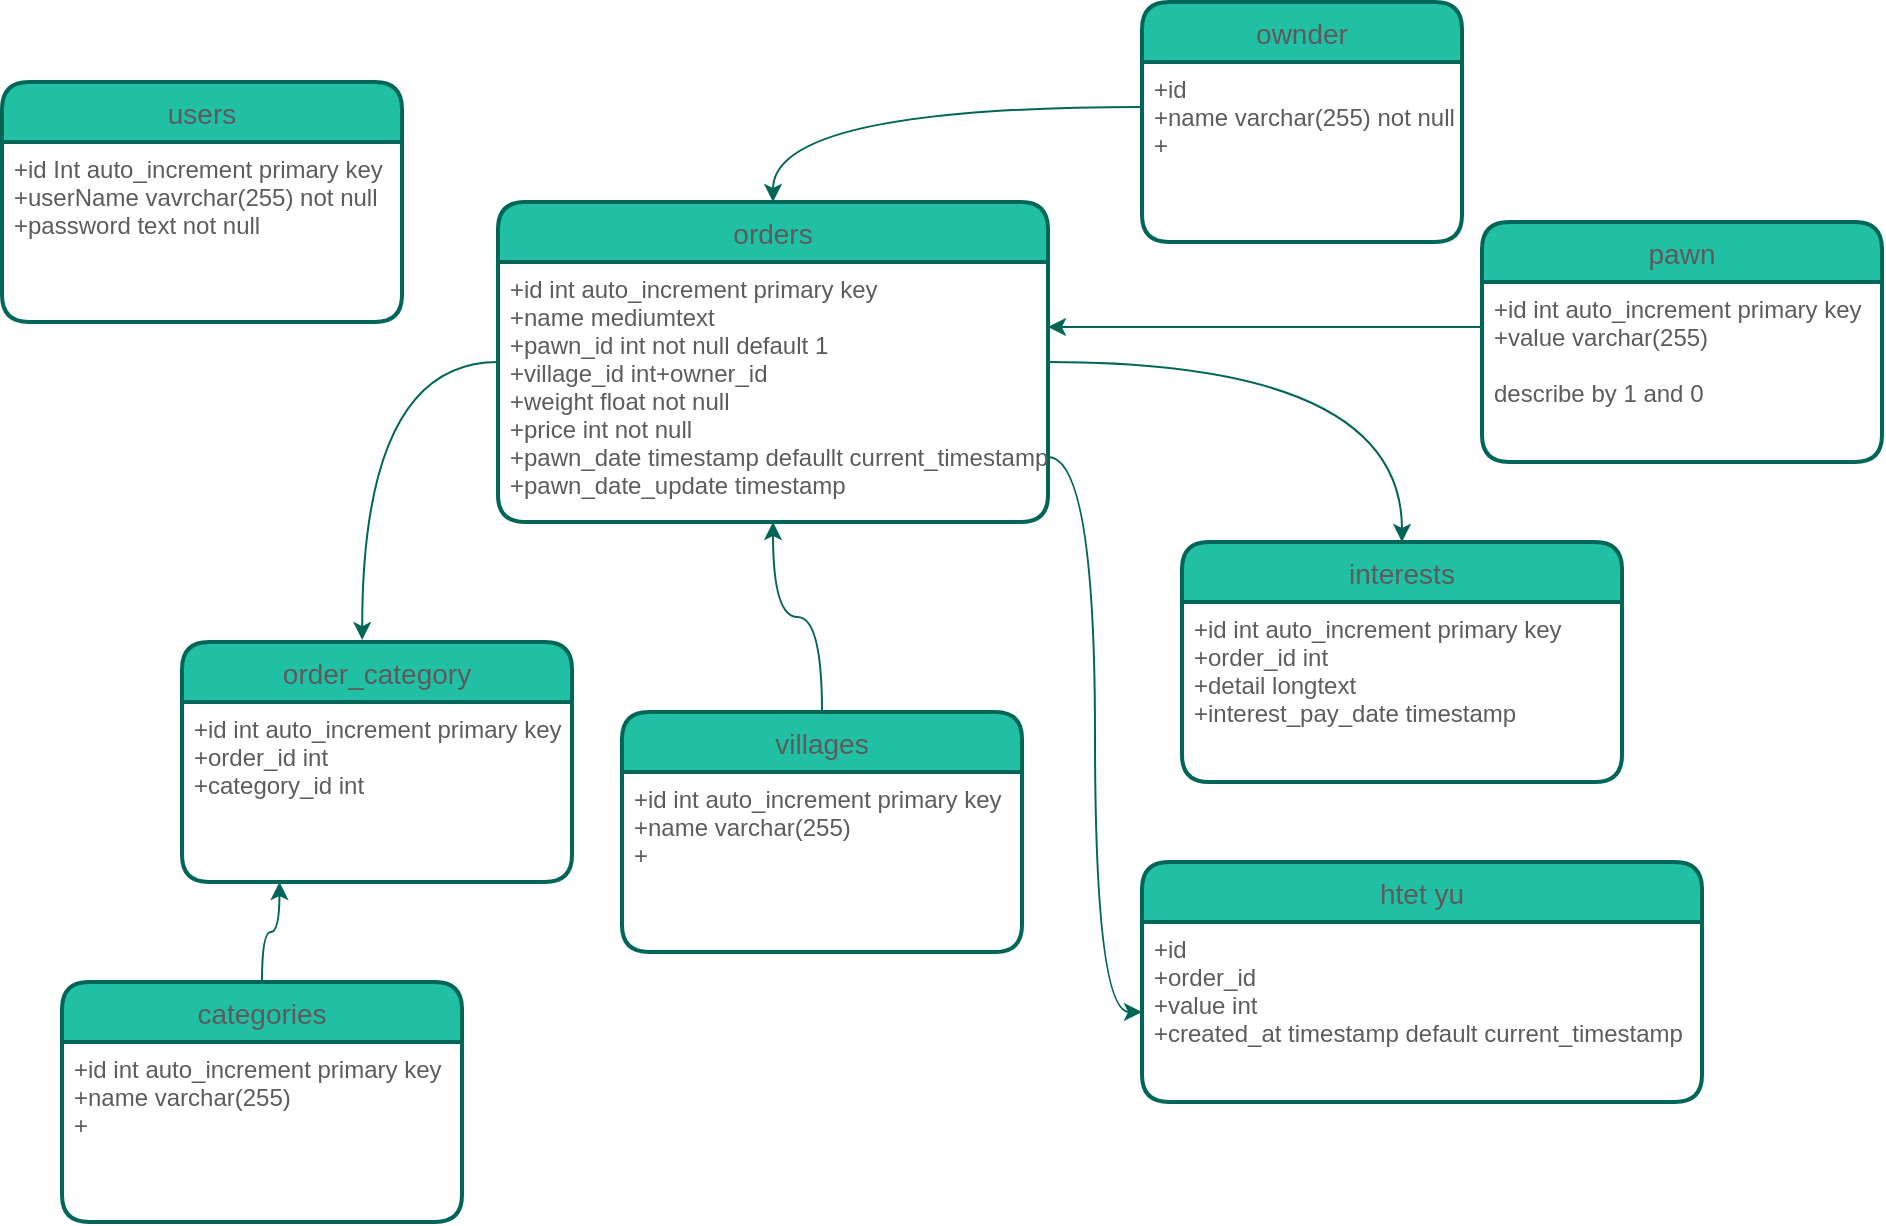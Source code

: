 <mxfile version="19.0.0" type="github">
  <diagram id="MfdhKl_LMUNg4a0uSqgR" name="Page-1">
    <mxGraphModel dx="821" dy="827" grid="1" gridSize="10" guides="1" tooltips="1" connect="1" arrows="1" fold="1" page="1" pageScale="1" pageWidth="1100" pageHeight="850" math="0" shadow="0">
      <root>
        <mxCell id="0" />
        <mxCell id="1" parent="0" />
        <mxCell id="osRg2jaf1iDrFzfn_eNz-1" value="users" style="swimlane;childLayout=stackLayout;horizontal=1;startSize=30;horizontalStack=0;rounded=1;fontSize=14;fontStyle=0;strokeWidth=2;resizeParent=0;resizeLast=1;shadow=0;dashed=0;align=center;fillColor=#21C0A5;strokeColor=#006658;fontColor=#5C5C5C;" parent="1" vertex="1">
          <mxGeometry x="40" y="50" width="200" height="120" as="geometry" />
        </mxCell>
        <mxCell id="osRg2jaf1iDrFzfn_eNz-2" value="+id Int auto_increment primary key&#xa;+userName vavrchar(255) not null&#xa;+password text not null" style="align=left;strokeColor=none;fillColor=none;spacingLeft=4;fontSize=12;verticalAlign=top;resizable=0;rotatable=0;part=1;fontColor=#5C5C5C;rounded=1;" parent="osRg2jaf1iDrFzfn_eNz-1" vertex="1">
          <mxGeometry y="30" width="200" height="90" as="geometry" />
        </mxCell>
        <mxCell id="T3vM8OxbV8jhyGD27cbX-44" value="" style="edgeStyle=orthogonalEdgeStyle;rounded=1;orthogonalLoop=1;jettySize=auto;html=1;strokeColor=#006658;fontColor=#5C5C5C;curved=1;" parent="1" source="osRg2jaf1iDrFzfn_eNz-3" target="osRg2jaf1iDrFzfn_eNz-6" edge="1">
          <mxGeometry relative="1" as="geometry" />
        </mxCell>
        <mxCell id="osRg2jaf1iDrFzfn_eNz-3" value="villages" style="swimlane;childLayout=stackLayout;horizontal=1;startSize=30;horizontalStack=0;rounded=1;fontSize=14;fontStyle=0;strokeWidth=2;resizeParent=0;resizeLast=1;shadow=0;dashed=0;align=center;fillColor=#21C0A5;strokeColor=#006658;fontColor=#5C5C5C;" parent="1" vertex="1">
          <mxGeometry x="350" y="365" width="200" height="120" as="geometry" />
        </mxCell>
        <mxCell id="osRg2jaf1iDrFzfn_eNz-4" value="+id int auto_increment primary key&#xa;+name varchar(255)&#xa;+" style="align=left;strokeColor=none;fillColor=none;spacingLeft=4;fontSize=12;verticalAlign=top;resizable=0;rotatable=0;part=1;fontColor=#5C5C5C;rounded=1;" parent="osRg2jaf1iDrFzfn_eNz-3" vertex="1">
          <mxGeometry y="30" width="200" height="90" as="geometry" />
        </mxCell>
        <mxCell id="osRg2jaf1iDrFzfn_eNz-17" style="edgeStyle=orthogonalEdgeStyle;rounded=1;orthogonalLoop=1;jettySize=auto;html=1;exitX=1;exitY=0.5;exitDx=0;exitDy=0;entryX=0.5;entryY=0;entryDx=0;entryDy=0;strokeColor=#006658;fontColor=#5C5C5C;curved=1;" parent="1" source="osRg2jaf1iDrFzfn_eNz-5" target="osRg2jaf1iDrFzfn_eNz-15" edge="1">
          <mxGeometry relative="1" as="geometry" />
        </mxCell>
        <mxCell id="osRg2jaf1iDrFzfn_eNz-18" style="edgeStyle=orthogonalEdgeStyle;rounded=1;orthogonalLoop=1;jettySize=auto;html=1;exitX=0;exitY=0.5;exitDx=0;exitDy=0;entryX=0.462;entryY=-0.008;entryDx=0;entryDy=0;entryPerimeter=0;strokeColor=#006658;fontColor=#5C5C5C;curved=1;" parent="1" source="osRg2jaf1iDrFzfn_eNz-5" target="osRg2jaf1iDrFzfn_eNz-9" edge="1">
          <mxGeometry relative="1" as="geometry" />
        </mxCell>
        <mxCell id="osRg2jaf1iDrFzfn_eNz-5" value="orders" style="swimlane;childLayout=stackLayout;horizontal=1;startSize=30;horizontalStack=0;rounded=1;fontSize=14;fontStyle=0;strokeWidth=2;resizeParent=0;resizeLast=1;shadow=0;dashed=0;align=center;fillColor=#21C0A5;strokeColor=#006658;fontColor=#5C5C5C;" parent="1" vertex="1">
          <mxGeometry x="288" y="110" width="275" height="160" as="geometry" />
        </mxCell>
        <mxCell id="osRg2jaf1iDrFzfn_eNz-6" value="+id int auto_increment primary key&#xa;+name mediumtext&#xa;+pawn_id int not null default 1&#xa;+village_id int+owner_id&#xa;+weight float not null&#xa;+price int not null&#xa;+pawn_date timestamp defaullt current_timestamp&#xa;+pawn_date_update timestamp&#xa;" style="align=left;strokeColor=none;fillColor=none;spacingLeft=4;fontSize=12;verticalAlign=top;resizable=0;rotatable=0;part=1;fontColor=#5C5C5C;rounded=1;" parent="osRg2jaf1iDrFzfn_eNz-5" vertex="1">
          <mxGeometry y="30" width="275" height="130" as="geometry" />
        </mxCell>
        <mxCell id="osRg2jaf1iDrFzfn_eNz-11" style="edgeStyle=orthogonalEdgeStyle;rounded=1;orthogonalLoop=1;jettySize=auto;html=1;exitX=0.5;exitY=0;exitDx=0;exitDy=0;entryX=0.25;entryY=1;entryDx=0;entryDy=0;strokeColor=#006658;fontColor=#5C5C5C;curved=1;" parent="1" source="osRg2jaf1iDrFzfn_eNz-7" target="osRg2jaf1iDrFzfn_eNz-10" edge="1">
          <mxGeometry relative="1" as="geometry" />
        </mxCell>
        <mxCell id="osRg2jaf1iDrFzfn_eNz-7" value="categories" style="swimlane;childLayout=stackLayout;horizontal=1;startSize=30;horizontalStack=0;rounded=1;fontSize=14;fontStyle=0;strokeWidth=2;resizeParent=0;resizeLast=1;shadow=0;dashed=0;align=center;fillColor=#21C0A5;strokeColor=#006658;fontColor=#5C5C5C;" parent="1" vertex="1">
          <mxGeometry x="70" y="500" width="200" height="120" as="geometry" />
        </mxCell>
        <mxCell id="osRg2jaf1iDrFzfn_eNz-8" value="+id int auto_increment primary key&#xa;+name varchar(255)&#xa;+" style="align=left;strokeColor=none;fillColor=none;spacingLeft=4;fontSize=12;verticalAlign=top;resizable=0;rotatable=0;part=1;fontColor=#5C5C5C;rounded=1;" parent="osRg2jaf1iDrFzfn_eNz-7" vertex="1">
          <mxGeometry y="30" width="200" height="90" as="geometry" />
        </mxCell>
        <mxCell id="osRg2jaf1iDrFzfn_eNz-9" value="order_category" style="swimlane;childLayout=stackLayout;horizontal=1;startSize=30;horizontalStack=0;rounded=1;fontSize=14;fontStyle=0;strokeWidth=2;resizeParent=0;resizeLast=1;shadow=0;dashed=0;align=center;fillColor=#21C0A5;strokeColor=#006658;fontColor=#5C5C5C;" parent="1" vertex="1">
          <mxGeometry x="130" y="330" width="195" height="120" as="geometry" />
        </mxCell>
        <mxCell id="osRg2jaf1iDrFzfn_eNz-10" value="+id int auto_increment primary key&#xa;+order_id int&#xa;+category_id int" style="align=left;strokeColor=none;fillColor=none;spacingLeft=4;fontSize=12;verticalAlign=top;resizable=0;rotatable=0;part=1;fontColor=#5C5C5C;rounded=1;" parent="osRg2jaf1iDrFzfn_eNz-9" vertex="1">
          <mxGeometry y="30" width="195" height="90" as="geometry" />
        </mxCell>
        <mxCell id="osRg2jaf1iDrFzfn_eNz-15" value="interests" style="swimlane;childLayout=stackLayout;horizontal=1;startSize=30;horizontalStack=0;rounded=1;fontSize=14;fontStyle=0;strokeWidth=2;resizeParent=0;resizeLast=1;shadow=0;dashed=0;align=center;fillColor=#21C0A5;strokeColor=#006658;fontColor=#5C5C5C;" parent="1" vertex="1">
          <mxGeometry x="630" y="280" width="220" height="120" as="geometry" />
        </mxCell>
        <mxCell id="osRg2jaf1iDrFzfn_eNz-16" value="+id int auto_increment primary key&#xa;+order_id int&#xa;+detail longtext&#xa;+interest_pay_date timestamp" style="align=left;strokeColor=none;fillColor=none;spacingLeft=4;fontSize=12;verticalAlign=top;resizable=0;rotatable=0;part=1;fontColor=#5C5C5C;rounded=1;" parent="osRg2jaf1iDrFzfn_eNz-15" vertex="1">
          <mxGeometry y="30" width="220" height="90" as="geometry" />
        </mxCell>
        <mxCell id="osRg2jaf1iDrFzfn_eNz-19" value="pawn" style="swimlane;childLayout=stackLayout;horizontal=1;startSize=30;horizontalStack=0;rounded=1;fontSize=14;fontStyle=0;strokeWidth=2;resizeParent=0;resizeLast=1;shadow=0;dashed=0;align=center;fillColor=#21C0A5;strokeColor=#006658;fontColor=#5C5C5C;" parent="1" vertex="1">
          <mxGeometry x="780" y="120" width="200" height="120" as="geometry" />
        </mxCell>
        <mxCell id="osRg2jaf1iDrFzfn_eNz-20" value="+id int auto_increment primary key&#xa;+value varchar(255)&#xa;&#xa;describe by 1 and 0&#xa;" style="align=left;strokeColor=none;fillColor=none;spacingLeft=4;fontSize=12;verticalAlign=top;resizable=0;rotatable=0;part=1;fontColor=#5C5C5C;rounded=1;" parent="osRg2jaf1iDrFzfn_eNz-19" vertex="1">
          <mxGeometry y="30" width="200" height="90" as="geometry" />
        </mxCell>
        <mxCell id="osRg2jaf1iDrFzfn_eNz-21" style="edgeStyle=orthogonalEdgeStyle;rounded=1;orthogonalLoop=1;jettySize=auto;html=1;exitX=0;exitY=0.25;exitDx=0;exitDy=0;entryX=1;entryY=0.25;entryDx=0;entryDy=0;strokeColor=#006658;fontColor=#5C5C5C;curved=1;" parent="1" source="osRg2jaf1iDrFzfn_eNz-20" target="osRg2jaf1iDrFzfn_eNz-6" edge="1">
          <mxGeometry relative="1" as="geometry" />
        </mxCell>
        <mxCell id="pcK_NEzoXjmTgcR-0PpX-1" value="ownder" style="swimlane;childLayout=stackLayout;horizontal=1;startSize=30;horizontalStack=0;rounded=1;fontSize=14;fontStyle=0;strokeWidth=2;resizeParent=0;resizeLast=1;shadow=0;dashed=0;align=center;fillColor=#21C0A5;strokeColor=#006658;fontColor=#5C5C5C;" parent="1" vertex="1">
          <mxGeometry x="610" y="10" width="160" height="120" as="geometry" />
        </mxCell>
        <mxCell id="pcK_NEzoXjmTgcR-0PpX-2" value="+id &#xa;+name varchar(255) not null&#xa;+" style="align=left;strokeColor=none;fillColor=none;spacingLeft=4;fontSize=12;verticalAlign=top;resizable=0;rotatable=0;part=1;fontColor=#5C5C5C;rounded=1;" parent="pcK_NEzoXjmTgcR-0PpX-1" vertex="1">
          <mxGeometry y="30" width="160" height="90" as="geometry" />
        </mxCell>
        <mxCell id="pcK_NEzoXjmTgcR-0PpX-3" style="edgeStyle=orthogonalEdgeStyle;rounded=1;orthogonalLoop=1;jettySize=auto;html=1;exitX=0;exitY=0.25;exitDx=0;exitDy=0;entryX=0.5;entryY=0;entryDx=0;entryDy=0;strokeColor=#006658;fontColor=#5C5C5C;curved=1;" parent="1" source="pcK_NEzoXjmTgcR-0PpX-2" target="osRg2jaf1iDrFzfn_eNz-5" edge="1">
          <mxGeometry relative="1" as="geometry" />
        </mxCell>
        <mxCell id="T3vM8OxbV8jhyGD27cbX-38" value="htet yu" style="swimlane;childLayout=stackLayout;horizontal=1;startSize=30;horizontalStack=0;rounded=1;fontSize=14;fontStyle=0;strokeWidth=2;resizeParent=0;resizeLast=1;shadow=0;dashed=0;align=center;fillColor=#21C0A5;strokeColor=#006658;fontColor=#5C5C5C;" parent="1" vertex="1">
          <mxGeometry x="610" y="440" width="280" height="120" as="geometry" />
        </mxCell>
        <mxCell id="T3vM8OxbV8jhyGD27cbX-39" value="+id&#xa;+order_id&#xa;+value int&#xa;+created_at timestamp default current_timestamp&#xa;" style="align=left;strokeColor=none;fillColor=none;spacingLeft=4;fontSize=12;verticalAlign=top;resizable=0;rotatable=0;part=1;fontColor=#5C5C5C;rounded=1;" parent="T3vM8OxbV8jhyGD27cbX-38" vertex="1">
          <mxGeometry y="30" width="280" height="90" as="geometry" />
        </mxCell>
        <mxCell id="T3vM8OxbV8jhyGD27cbX-48" style="edgeStyle=orthogonalEdgeStyle;rounded=1;orthogonalLoop=1;jettySize=auto;html=1;exitX=1;exitY=0.75;exitDx=0;exitDy=0;entryX=0;entryY=0.5;entryDx=0;entryDy=0;strokeColor=#006658;fontColor=#5C5C5C;curved=1;" parent="1" source="osRg2jaf1iDrFzfn_eNz-6" target="T3vM8OxbV8jhyGD27cbX-39" edge="1">
          <mxGeometry relative="1" as="geometry" />
        </mxCell>
      </root>
    </mxGraphModel>
  </diagram>
</mxfile>
